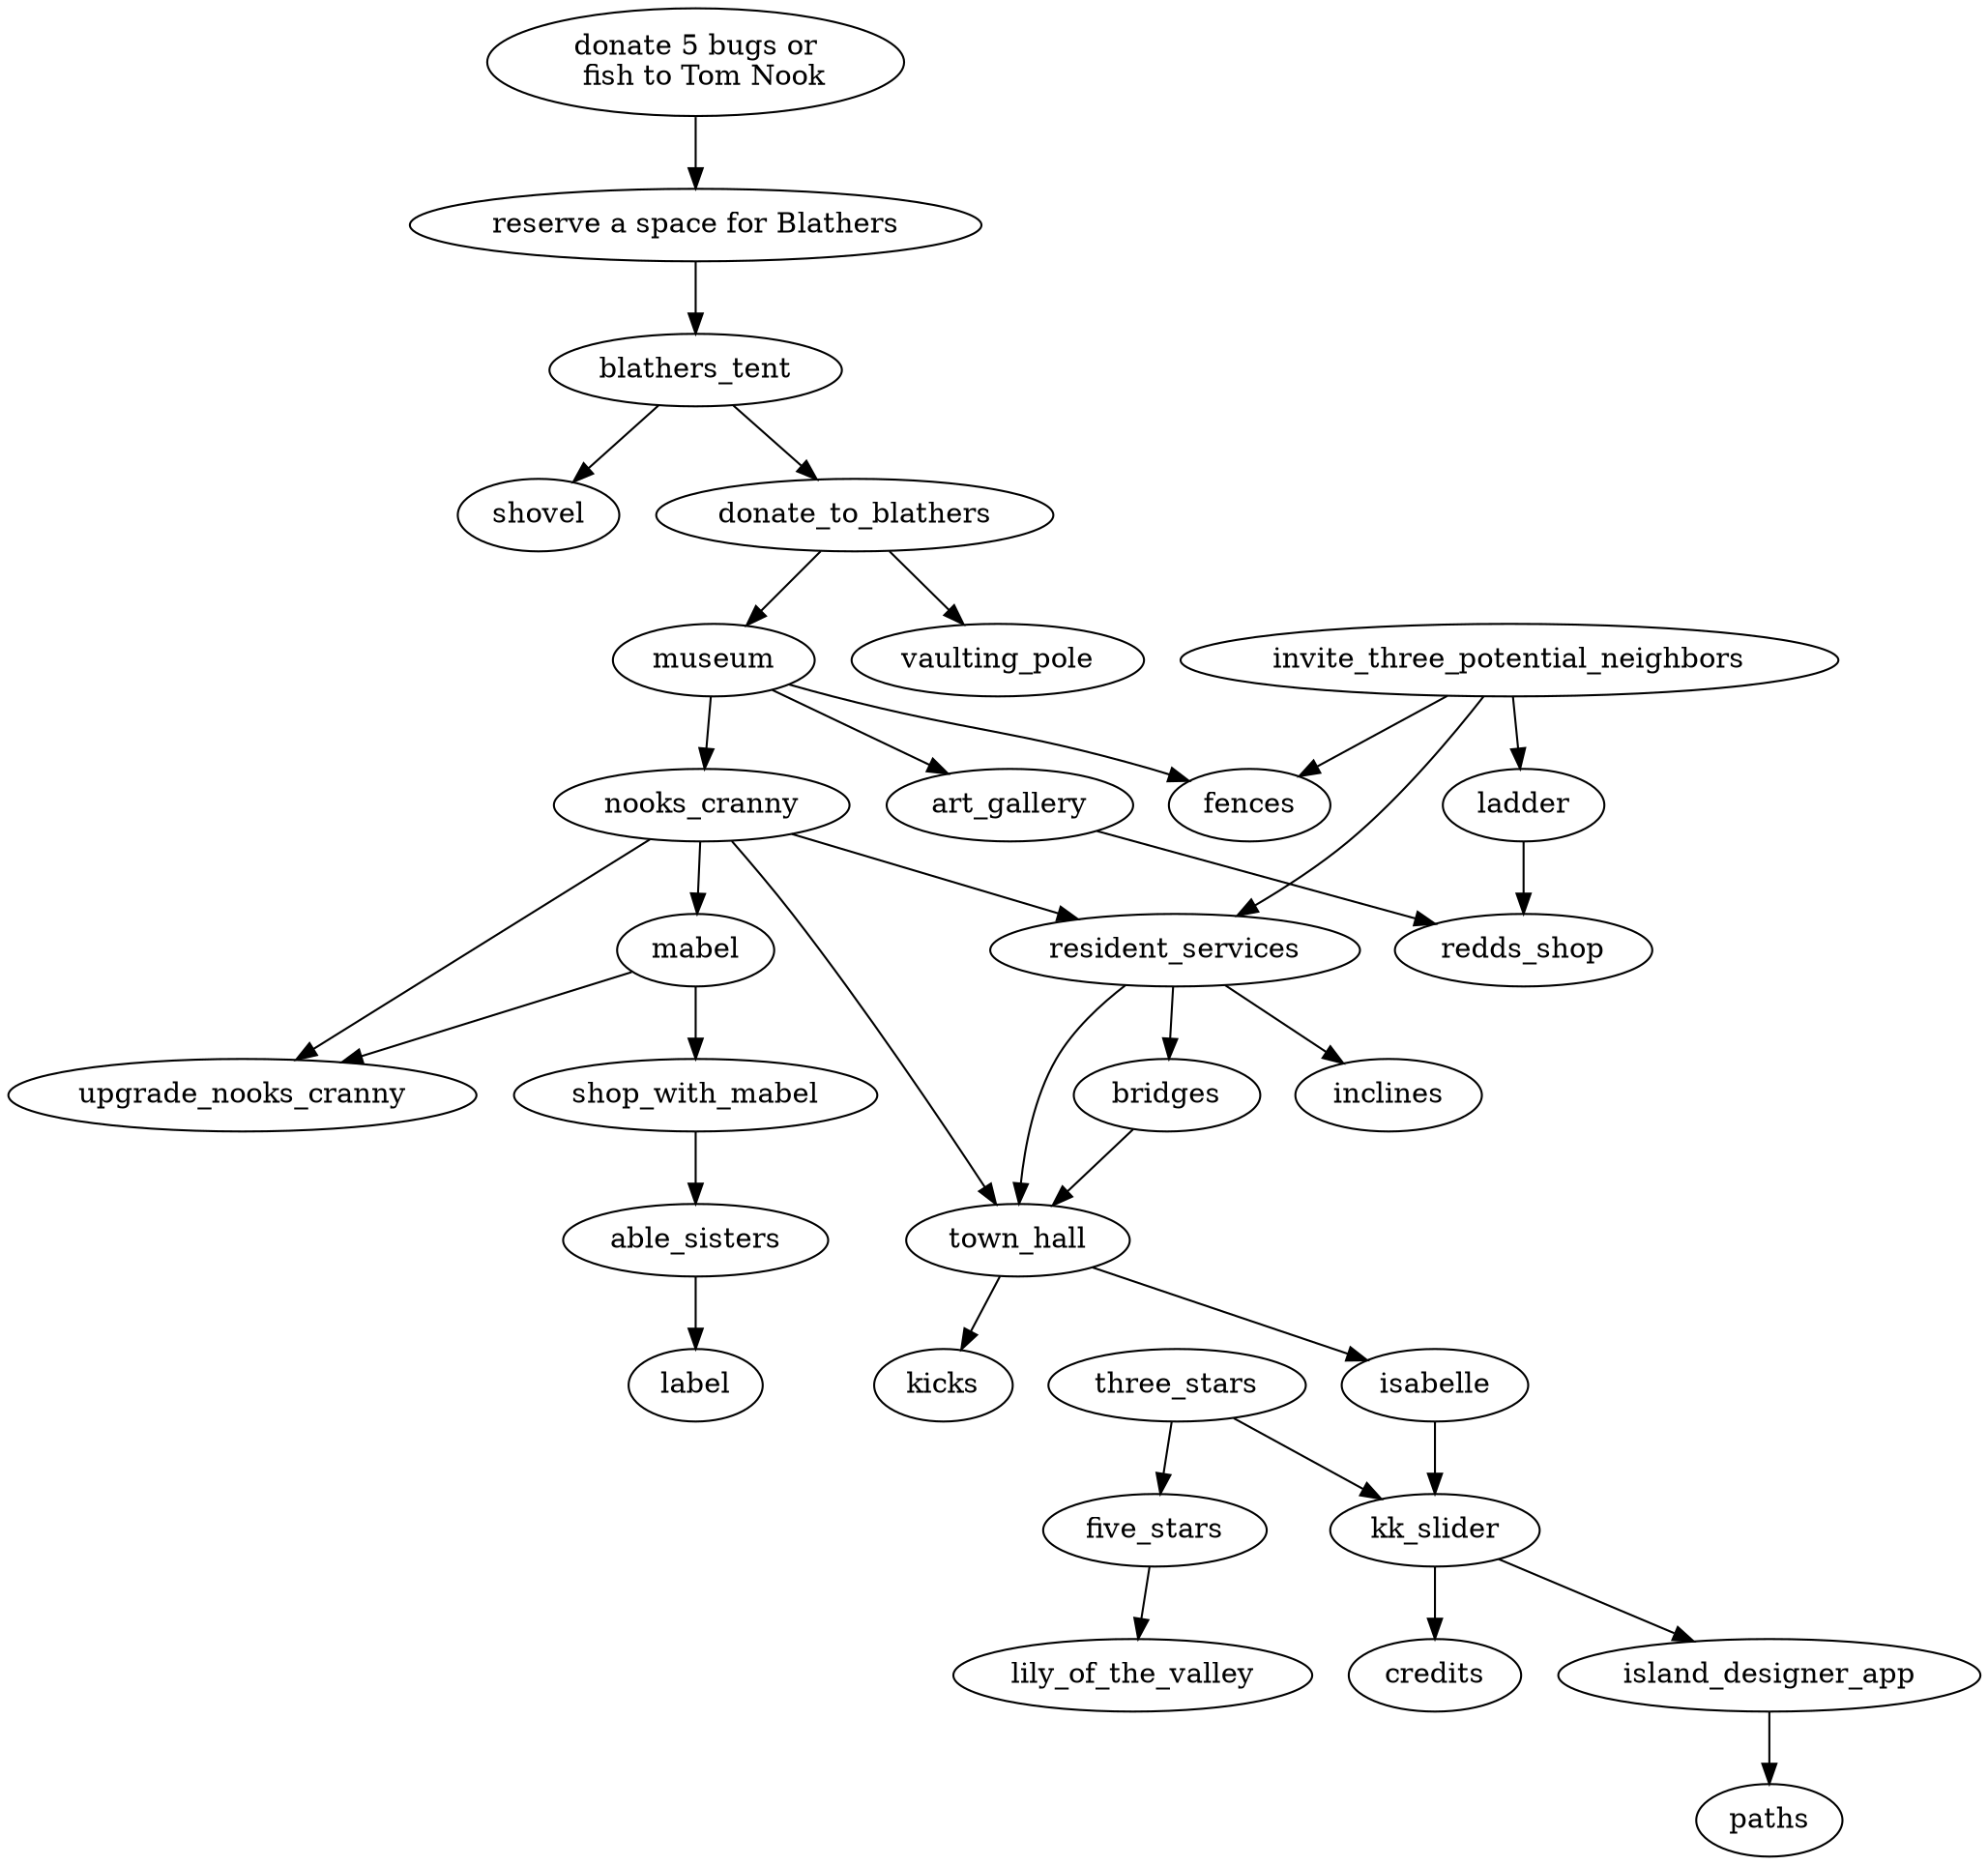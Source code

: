 # testing comments
# can render online at:
# https://dreampuf.github.io/GraphvizOnline/
# http://www.webgraphviz.com/

digraph G {
  donate_to_tom [ label = "donate 5 bugs or
  fish to Tom Nook" ];
  reserve_blathers_tent [ label = "reserve a space for Blathers" ]
  donate_to_tom -> reserve_blathers_tent;
  reserve_blathers_tent -> blathers_tent;
  blathers_tent -> shovel;
  blathers_tent -> donate_to_blathers;
  donate_to_blathers -> museum;
  donate_to_blathers -> vaulting_pole;

  shop_with_mabel -> able_sisters;
  museum -> nooks_cranny;

  nooks_cranny -> mabel;
  mabel -> shop_with_mabel;

  nooks_cranny -> upgrade_nooks_cranny;
  mabel -> upgrade_nooks_cranny;

  ladder -> redds_shop;
  art_gallery -> redds_shop;

  museum -> art_gallery;

  five_stars -> lily_of_the_valley;

  invite_three_potential_neighbors -> ladder;

  invite_three_potential_neighbors -> resident_services;
  nooks_cranny -> resident_services;

  town_hall -> isabelle;
  resident_services -> bridges;
  resident_services -> inclines;

  museum -> fences;
  invite_three_potential_neighbors -> fences;

  three_stars -> kk_slider;
  isabelle -> kk_slider;

  island_designer_app -> paths;

  able_sisters -> label;

  resident_services -> town_hall;
  bridges -> town_hall;
  nooks_cranny -> town_hall;
  
  town_hall -> kicks;
  
  three_stars -> five_stars;

  kk_slider -> credits;
  kk_slider -> island_designer_app;
}

